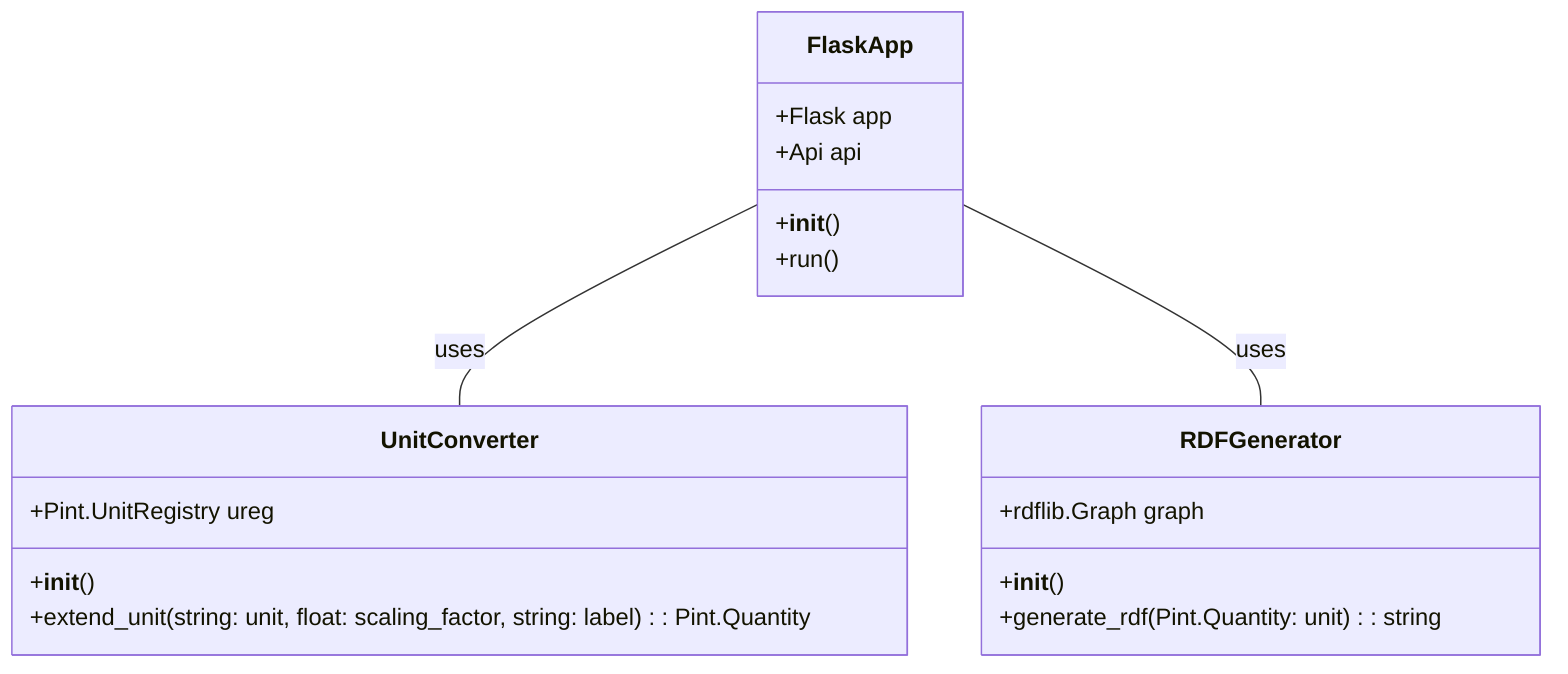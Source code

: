 classDiagram
        class FlaskApp{
            +Flask app
            +Api api
            +__init__()
            +run()
        }
        class UnitConverter{
            +Pint.UnitRegistry ureg
            +__init__()
            +extend_unit(string: unit, float: scaling_factor, string: label) : Pint.Quantity
        }
        class RDFGenerator{
            +rdflib.Graph graph
            +__init__()
            +generate_rdf(Pint.Quantity: unit) : string
        }
        FlaskApp -- UnitConverter : uses
        FlaskApp -- RDFGenerator : uses